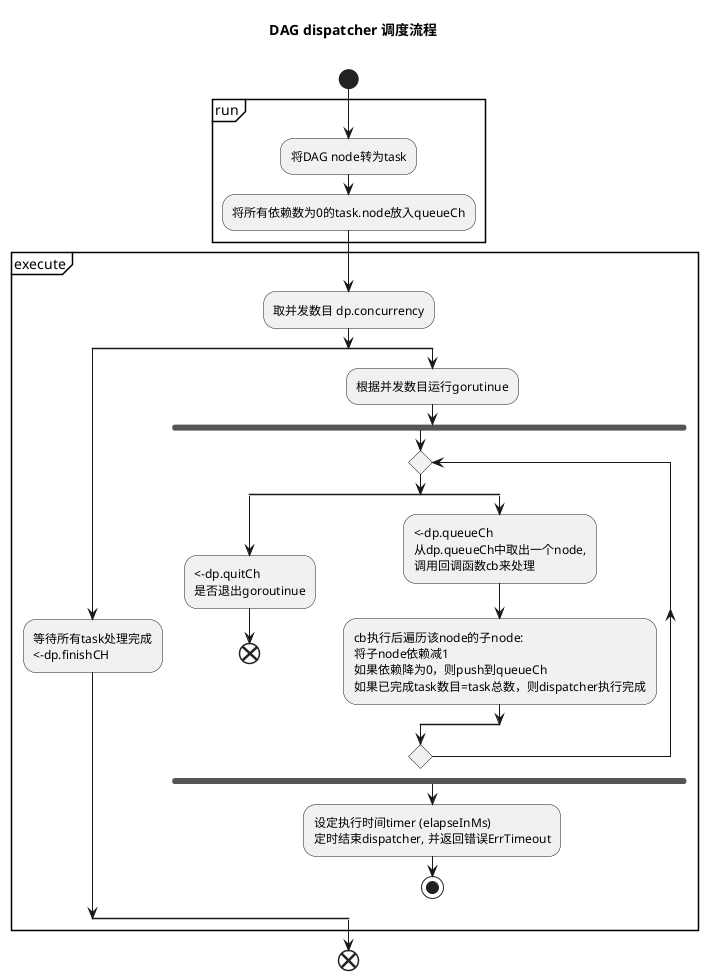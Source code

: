 
@startuml
title: DAG dispatcher 调度流程\n

start;
partition run{
:将DAG node转为task;
:将所有依赖数为0的task.node放入queueCh;
}

partition execute{
:取并发数目 dp.concurrency;

split
    :等待所有task处理完成
    <-dp.finishCH;
split again
    :根据并发数目运行gorutinue;
    fork
        repeat
        split
            :<-dp.quitCh
            是否退出goroutinue;
            end;

        split again
            :<-dp.queueCh
            从dp.queueCh中取出一个node,
            调用回调函数cb来处理;

            :cb执行后遍历该node的子node:
            将子node依赖减1
            如果依赖降为0，则push到queueCh
            如果已完成task数目=task总数，则dispatcher执行完成;

        end split
        repeat while()

    detach
    fork end
    :设定执行时间timer (elapseInMs)
    定时结束dispatcher, 并返回错误ErrTimeout;
    stop

end split
}

end

@enduml